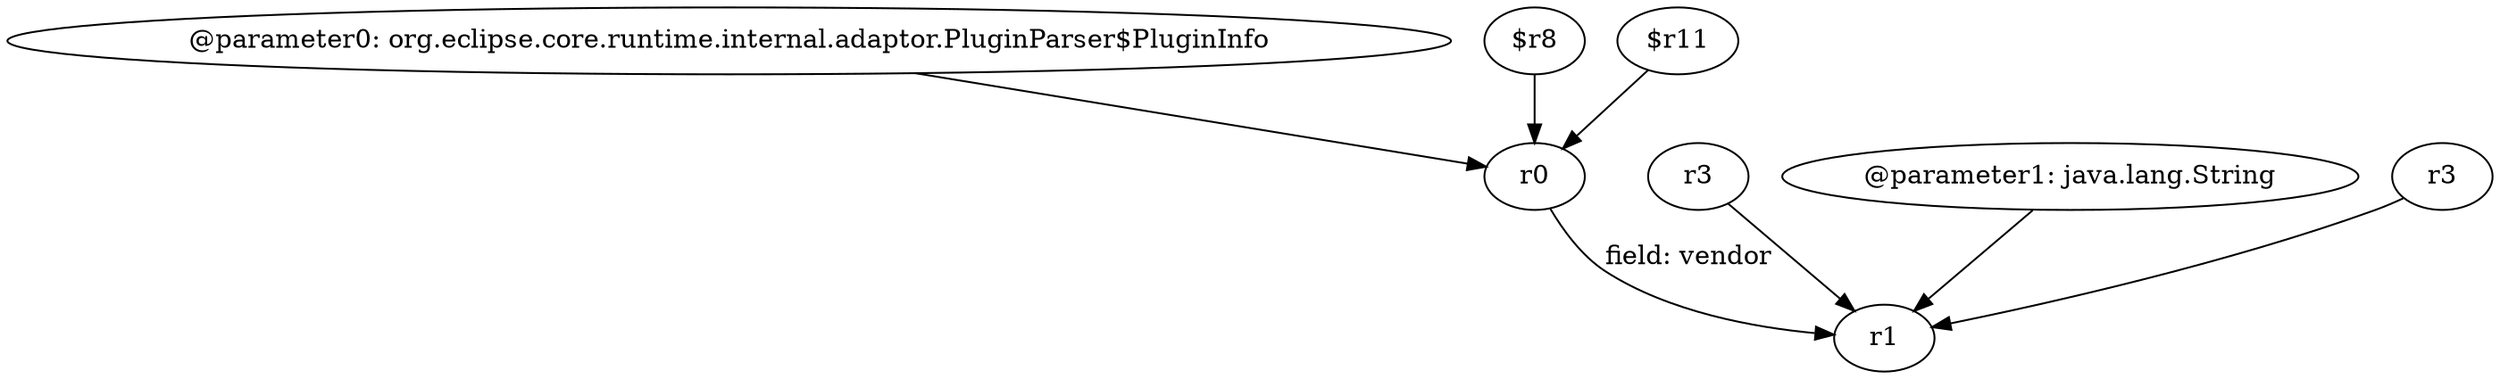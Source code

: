 digraph g {
0[label="@parameter0: org.eclipse.core.runtime.internal.adaptor.PluginParser$PluginInfo"]
1[label="r0"]
0->1[label=""]
2[label="r3"]
3[label="r1"]
2->3[label=""]
4[label="$r8"]
4->1[label=""]
1->3[label="field: vendor"]
5[label="$r11"]
5->1[label=""]
6[label="@parameter1: java.lang.String"]
6->3[label=""]
7[label="r3"]
7->3[label=""]
}
